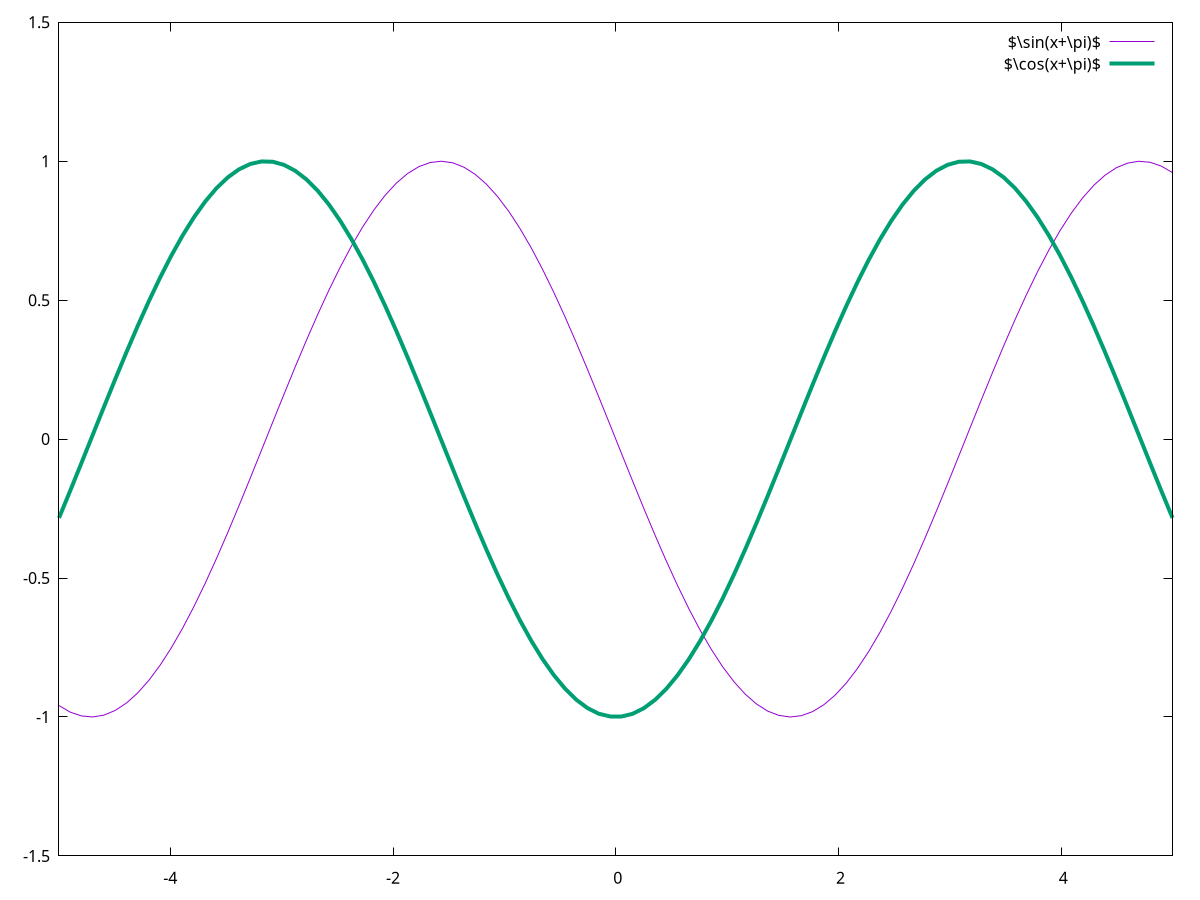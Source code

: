 set terminal epslatex color
set out 'plot.tex'
plot [-5:5] [-1.5:1.5] sin(x+pi) title "$\\sin(x+\\pi)$",\
cos(x+pi) title "$\\cos(x+\\pi)$" lw 4
set out
